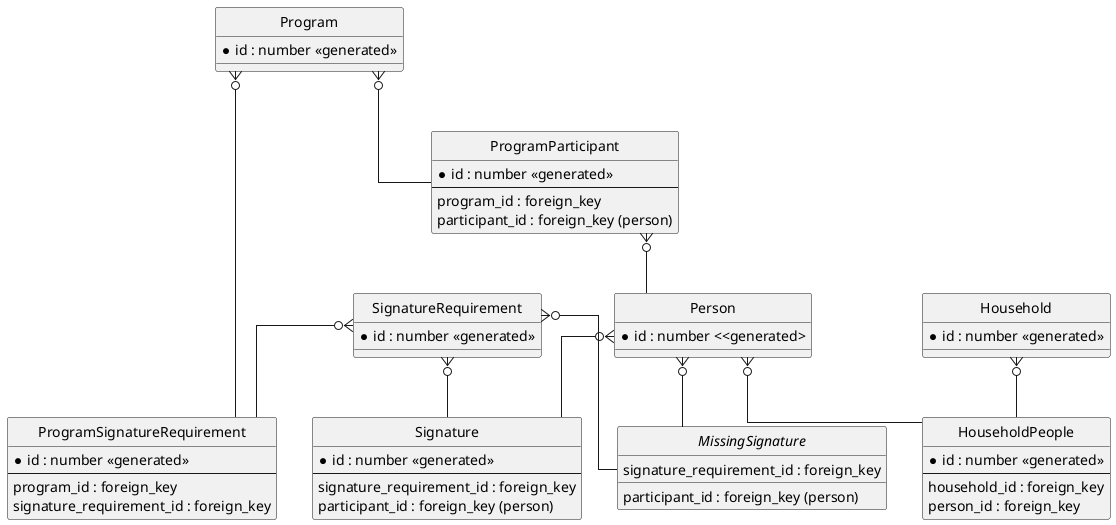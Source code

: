 @startuml

hide circle

skinparam linetype ortho

entity "Person" as person {
  *id : number <<generated>
}

entity "Program" as program {
  *id : number <<generated>>
}

entity "ProgramParticipant" as program_participant {
  *id : number <<generated>>
  --
  program_id : foreign_key
  participant_id : foreign_key (person)
}

entity "SignatureRequirement" as signature_requirement {
  *id : number <<generated>>
}

entity "ProgramSignatureRequirement" as program_signature_requirement {
  *id : number <<generated>>
  --
  program_id : foreign_key
  signature_requirement_id : foreign_key
}

entity "Signature" as signature {
  *id : number <<generated>>
  --
  signature_requirement_id : foreign_key
  participant_id : foreign_key (person)
}

entity "Household" as household {
  *id : number <<generated>>
}

entity "HouseholdPeople" as household_people {
  *id : number <<generated>>
  --
  household_id : foreign_key
  person_id : foreign_key
}

abstract "MissingSignature" as missing_signature {
  signature_requirement_id : foreign_key
  participant_id : foreign_key (person)
}

program }o-- program_participant
program_participant }o-- person
signature_requirement }o-- program_signature_requirement
program }o-- program_signature_requirement
signature_requirement }o-- signature
signature_requirement }o-- missing_signature
person }o-- signature
person }o-- missing_signature
household }o-- household_people
person }o-- household_people

@enduml
